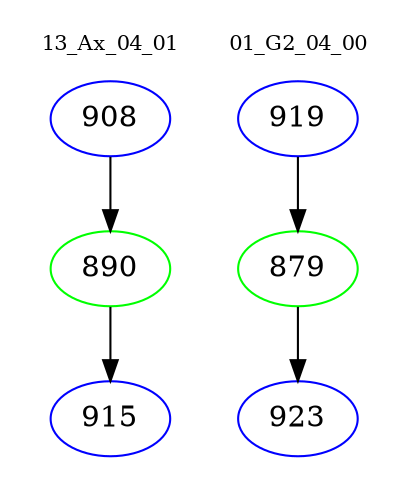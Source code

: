 digraph{
subgraph cluster_0 {
color = white
label = "13_Ax_04_01";
fontsize=10;
T0_908 [label="908", color="blue"]
T0_908 -> T0_890 [color="black"]
T0_890 [label="890", color="green"]
T0_890 -> T0_915 [color="black"]
T0_915 [label="915", color="blue"]
}
subgraph cluster_1 {
color = white
label = "01_G2_04_00";
fontsize=10;
T1_919 [label="919", color="blue"]
T1_919 -> T1_879 [color="black"]
T1_879 [label="879", color="green"]
T1_879 -> T1_923 [color="black"]
T1_923 [label="923", color="blue"]
}
}
